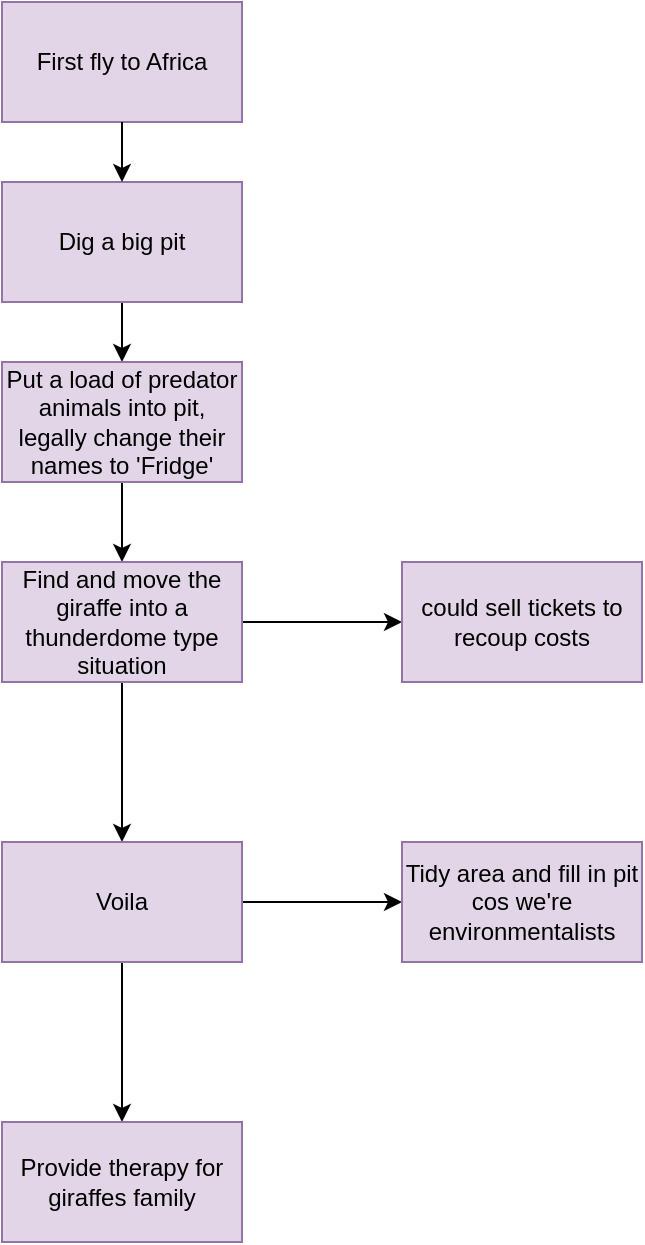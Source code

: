 <mxfile version="14.4.2" type="github"><diagram id="R6wSCeJH7ciUIgZWu5wp" name="Page-1"><mxGraphModel dx="786" dy="551" grid="1" gridSize="10" guides="1" tooltips="1" connect="1" arrows="1" fold="1" page="1" pageScale="1" pageWidth="850" pageHeight="1100" math="0" shadow="0"><root><mxCell id="0"/><mxCell id="1" parent="0"/><mxCell id="_wZDtKgGXjjkPzT8n9RT-4" value="" style="edgeStyle=orthogonalEdgeStyle;rounded=0;orthogonalLoop=1;jettySize=auto;html=1;" edge="1" parent="1" source="_wZDtKgGXjjkPzT8n9RT-7" target="_wZDtKgGXjjkPzT8n9RT-3"><mxGeometry relative="1" as="geometry"/></mxCell><mxCell id="_wZDtKgGXjjkPzT8n9RT-2" value="First fly to Africa" style="rounded=0;whiteSpace=wrap;html=1;fillColor=#e1d5e7;strokeColor=#9673a6;" vertex="1" parent="1"><mxGeometry x="365" y="50" width="120" height="60" as="geometry"/></mxCell><mxCell id="_wZDtKgGXjjkPzT8n9RT-6" value="" style="edgeStyle=orthogonalEdgeStyle;rounded=0;orthogonalLoop=1;jettySize=auto;html=1;" edge="1" parent="1" source="_wZDtKgGXjjkPzT8n9RT-3" target="_wZDtKgGXjjkPzT8n9RT-5"><mxGeometry relative="1" as="geometry"/></mxCell><mxCell id="_wZDtKgGXjjkPzT8n9RT-3" value="Put a load of predator animals into pit, legally change their names to 'Fridge'" style="whiteSpace=wrap;html=1;rounded=0;strokeColor=#9673a6;fillColor=#e1d5e7;glass=0;" vertex="1" parent="1"><mxGeometry x="365" y="230" width="120" height="60" as="geometry"/></mxCell><mxCell id="_wZDtKgGXjjkPzT8n9RT-10" value="" style="edgeStyle=orthogonalEdgeStyle;rounded=0;orthogonalLoop=1;jettySize=auto;html=1;" edge="1" parent="1" source="_wZDtKgGXjjkPzT8n9RT-5" target="_wZDtKgGXjjkPzT8n9RT-9"><mxGeometry relative="1" as="geometry"/></mxCell><mxCell id="_wZDtKgGXjjkPzT8n9RT-16" value="" style="edgeStyle=orthogonalEdgeStyle;rounded=0;orthogonalLoop=1;jettySize=auto;html=1;" edge="1" parent="1" source="_wZDtKgGXjjkPzT8n9RT-5" target="_wZDtKgGXjjkPzT8n9RT-15"><mxGeometry relative="1" as="geometry"/></mxCell><mxCell id="_wZDtKgGXjjkPzT8n9RT-5" value="Find and move the giraffe into a thunderdome type situation" style="whiteSpace=wrap;html=1;rounded=0;strokeColor=#9673a6;fillColor=#e1d5e7;glass=0;" vertex="1" parent="1"><mxGeometry x="365" y="330" width="120" height="60" as="geometry"/></mxCell><mxCell id="_wZDtKgGXjjkPzT8n9RT-7" value="Dig a big pit" style="rounded=0;whiteSpace=wrap;html=1;glass=0;fillColor=#e1d5e7;strokeColor=#9673a6;" vertex="1" parent="1"><mxGeometry x="365" y="140" width="120" height="60" as="geometry"/></mxCell><mxCell id="_wZDtKgGXjjkPzT8n9RT-8" value="" style="edgeStyle=orthogonalEdgeStyle;rounded=0;orthogonalLoop=1;jettySize=auto;html=1;" edge="1" parent="1" source="_wZDtKgGXjjkPzT8n9RT-2" target="_wZDtKgGXjjkPzT8n9RT-7"><mxGeometry relative="1" as="geometry"><mxPoint x="425" y="110" as="sourcePoint"/><mxPoint x="425" y="230" as="targetPoint"/></mxGeometry></mxCell><mxCell id="_wZDtKgGXjjkPzT8n9RT-12" value="" style="edgeStyle=orthogonalEdgeStyle;rounded=0;orthogonalLoop=1;jettySize=auto;html=1;" edge="1" parent="1" source="_wZDtKgGXjjkPzT8n9RT-9" target="_wZDtKgGXjjkPzT8n9RT-11"><mxGeometry relative="1" as="geometry"/></mxCell><mxCell id="_wZDtKgGXjjkPzT8n9RT-14" value="" style="edgeStyle=orthogonalEdgeStyle;rounded=0;orthogonalLoop=1;jettySize=auto;html=1;" edge="1" parent="1" source="_wZDtKgGXjjkPzT8n9RT-9" target="_wZDtKgGXjjkPzT8n9RT-13"><mxGeometry relative="1" as="geometry"/></mxCell><mxCell id="_wZDtKgGXjjkPzT8n9RT-9" value="Voila" style="whiteSpace=wrap;html=1;rounded=0;strokeColor=#9673a6;fillColor=#e1d5e7;glass=0;" vertex="1" parent="1"><mxGeometry x="365" y="470" width="120" height="60" as="geometry"/></mxCell><mxCell id="_wZDtKgGXjjkPzT8n9RT-11" value="Provide therapy for giraffes family" style="whiteSpace=wrap;html=1;rounded=0;strokeColor=#9673a6;fillColor=#e1d5e7;glass=0;" vertex="1" parent="1"><mxGeometry x="365" y="610" width="120" height="60" as="geometry"/></mxCell><mxCell id="_wZDtKgGXjjkPzT8n9RT-13" value="Tidy area and fill in pit cos we're environmentalists" style="whiteSpace=wrap;html=1;rounded=0;strokeColor=#9673a6;fillColor=#e1d5e7;glass=0;" vertex="1" parent="1"><mxGeometry x="565" y="470" width="120" height="60" as="geometry"/></mxCell><mxCell id="_wZDtKgGXjjkPzT8n9RT-15" value="could sell tickets to recoup costs" style="whiteSpace=wrap;html=1;rounded=0;strokeColor=#9673a6;fillColor=#e1d5e7;glass=0;" vertex="1" parent="1"><mxGeometry x="565" y="330" width="120" height="60" as="geometry"/></mxCell></root></mxGraphModel></diagram></mxfile>